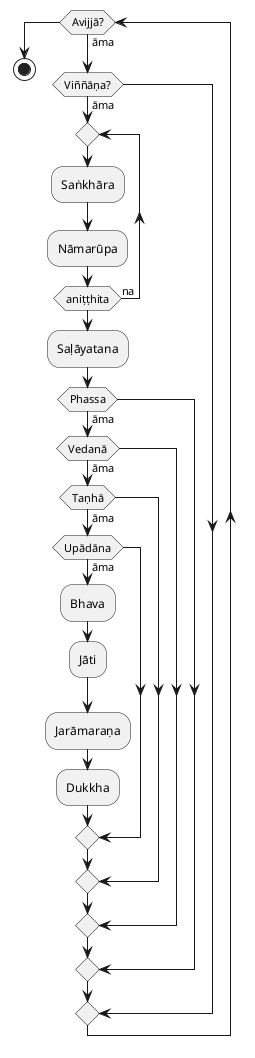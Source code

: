 @startuml

while (Avijjā?)              is (āma)
if    (Viññāṇa?)             then (āma)

repeat
    :Saṅkhāra;
    :Nāmarūpa;
repeat while (aniṭṭhita) is (na)
:Saḷāyatana;


if    (Phassa)               then (āma)
if    (Vedanā)               then (āma)
if    (Taṇhā)                then (āma)
if    (Upādāna)              then (āma)

:Bhava;
:Jāti;
:Jarāmaraṇa;
:Dukkha;
    
endif
endif
endif
endif
endif
endwhile

stop
    
@enduml